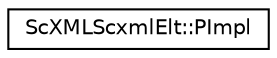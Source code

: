 digraph "Graphical Class Hierarchy"
{
 // LATEX_PDF_SIZE
  edge [fontname="Helvetica",fontsize="10",labelfontname="Helvetica",labelfontsize="10"];
  node [fontname="Helvetica",fontsize="10",shape=record];
  rankdir="LR";
  Node0 [label="ScXMLScxmlElt::PImpl",height=0.2,width=0.4,color="black", fillcolor="white", style="filled",URL="$classScXMLScxmlElt_1_1PImpl.html",tooltip=" "];
}
